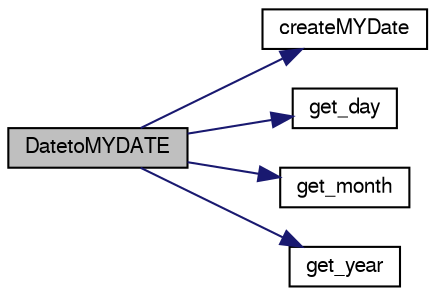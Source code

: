 digraph "DatetoMYDATE"
{
  edge [fontname="FreeSans",fontsize="10",labelfontname="FreeSans",labelfontsize="10"];
  node [fontname="FreeSans",fontsize="10",shape=record];
  rankdir="LR";
  Node1 [label="DatetoMYDATE",height=0.2,width=0.4,color="black", fillcolor="grey75", style="filled", fontcolor="black"];
  Node1 -> Node2 [color="midnightblue",fontsize="10",style="solid",fontname="FreeSans"];
  Node2 [label="createMYDate",height=0.2,width=0.4,color="black", fillcolor="white", style="filled",URL="$mydate_8c.html#a641c1c8236312a67f3e78d5d7ad3e4cd",tooltip="Função inicializa a estrutura de data. "];
  Node1 -> Node3 [color="midnightblue",fontsize="10",style="solid",fontname="FreeSans"];
  Node3 [label="get_day",height=0.2,width=0.4,color="black", fillcolor="white", style="filled",URL="$date_8c.html#abbaf6881ba9c620dcc8d6d5de803d912"];
  Node1 -> Node4 [color="midnightblue",fontsize="10",style="solid",fontname="FreeSans"];
  Node4 [label="get_month",height=0.2,width=0.4,color="black", fillcolor="white", style="filled",URL="$date_8c.html#a9ebbba4814427fa4306bfe927a50bdde"];
  Node1 -> Node5 [color="midnightblue",fontsize="10",style="solid",fontname="FreeSans"];
  Node5 [label="get_year",height=0.2,width=0.4,color="black", fillcolor="white", style="filled",URL="$date_8c.html#a36bb144d3338c7a687a9cd675def2f73"];
}

